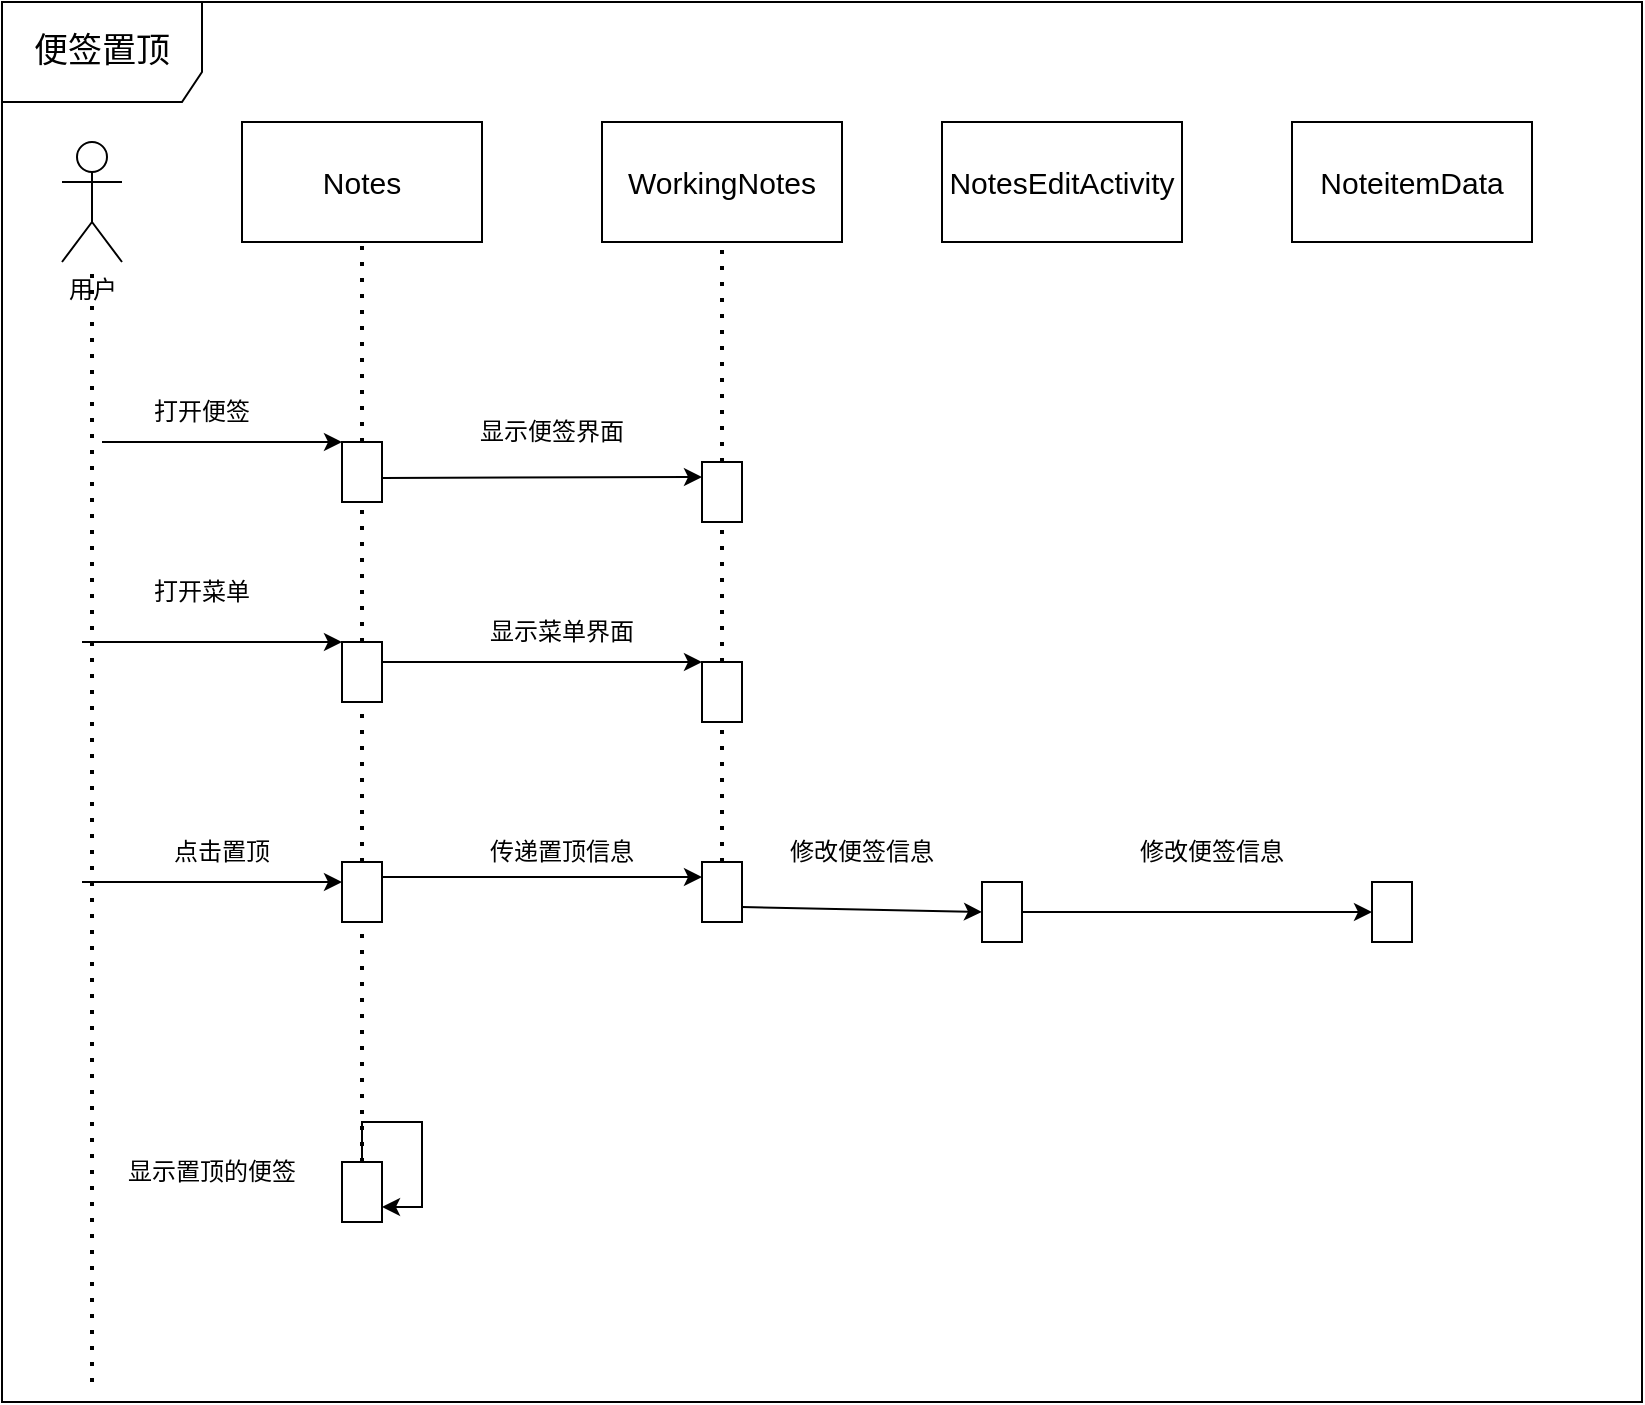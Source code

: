 <mxfile version="22.1.3" type="device">
  <diagram name="Page-1" id="c4acf3e9-155e-7222-9cf6-157b1a14988f">
    <mxGraphModel dx="1510" dy="358" grid="1" gridSize="10" guides="1" tooltips="1" connect="1" arrows="1" fold="1" page="1" pageScale="1" pageWidth="850" pageHeight="1100" background="none" math="0" shadow="0">
      <root>
        <mxCell id="0" />
        <mxCell id="1" parent="0" />
        <mxCell id="17acba5748e5396b-1" value="&lt;font style=&quot;font-size: 17px;&quot;&gt;便签置顶&lt;/font&gt;" style="shape=umlFrame;whiteSpace=wrap;html=1;rounded=0;shadow=0;comic=0;labelBackgroundColor=none;strokeWidth=1;fontFamily=Verdana;fontSize=10;align=center;width=100;height=50;" parent="1" vertex="1">
          <mxGeometry x="-280" width="820" height="700" as="geometry" />
        </mxCell>
        <mxCell id="UoaARUUzv_gaAZ8Lk_7F-1" value="&lt;font style=&quot;font-size: 15px;&quot;&gt;Notes&lt;/font&gt;" style="rounded=0;whiteSpace=wrap;html=1;" parent="1" vertex="1">
          <mxGeometry x="-160" y="60" width="120" height="60" as="geometry" />
        </mxCell>
        <mxCell id="UoaARUUzv_gaAZ8Lk_7F-2" value="&lt;font style=&quot;font-size: 15px;&quot;&gt;WorkingNotes&lt;/font&gt;" style="rounded=0;whiteSpace=wrap;html=1;" parent="1" vertex="1">
          <mxGeometry x="20" y="60" width="120" height="60" as="geometry" />
        </mxCell>
        <mxCell id="UoaARUUzv_gaAZ8Lk_7F-3" value="&lt;font style=&quot;font-size: 15px;&quot;&gt;NotesEditActivity&lt;/font&gt;" style="rounded=0;whiteSpace=wrap;html=1;" parent="1" vertex="1">
          <mxGeometry x="190" y="60" width="120" height="60" as="geometry" />
        </mxCell>
        <mxCell id="UoaARUUzv_gaAZ8Lk_7F-4" value="&lt;font style=&quot;font-size: 15px;&quot;&gt;NoteitemData&lt;/font&gt;" style="rounded=0;whiteSpace=wrap;html=1;" parent="1" vertex="1">
          <mxGeometry x="365" y="60" width="120" height="60" as="geometry" />
        </mxCell>
        <mxCell id="UoaARUUzv_gaAZ8Lk_7F-5" value="用户" style="shape=umlActor;verticalLabelPosition=bottom;verticalAlign=top;html=1;outlineConnect=0;" parent="1" vertex="1">
          <mxGeometry x="-250" y="70" width="30" height="60" as="geometry" />
        </mxCell>
        <mxCell id="UoaARUUzv_gaAZ8Lk_7F-12" value="" style="rounded=0;whiteSpace=wrap;html=1;" parent="1" vertex="1">
          <mxGeometry x="-110" y="220" width="20" height="30" as="geometry" />
        </mxCell>
        <mxCell id="UoaARUUzv_gaAZ8Lk_7F-13" value="" style="rounded=0;whiteSpace=wrap;html=1;" parent="1" vertex="1">
          <mxGeometry x="70" y="330" width="20" height="30" as="geometry" />
        </mxCell>
        <mxCell id="UoaARUUzv_gaAZ8Lk_7F-15" value="" style="rounded=0;whiteSpace=wrap;html=1;" parent="1" vertex="1">
          <mxGeometry x="210" y="440" width="20" height="30" as="geometry" />
        </mxCell>
        <mxCell id="UoaARUUzv_gaAZ8Lk_7F-16" value="" style="rounded=0;whiteSpace=wrap;html=1;" parent="1" vertex="1">
          <mxGeometry x="-110" y="430" width="20" height="30" as="geometry" />
        </mxCell>
        <mxCell id="UoaARUUzv_gaAZ8Lk_7F-17" value="" style="rounded=0;whiteSpace=wrap;html=1;" parent="1" vertex="1">
          <mxGeometry x="405" y="440" width="20" height="30" as="geometry" />
        </mxCell>
        <mxCell id="UoaARUUzv_gaAZ8Lk_7F-21" value="" style="rounded=0;whiteSpace=wrap;html=1;" parent="1" vertex="1">
          <mxGeometry x="-110" y="320" width="20" height="30" as="geometry" />
        </mxCell>
        <mxCell id="UoaARUUzv_gaAZ8Lk_7F-22" value="" style="rounded=0;whiteSpace=wrap;html=1;" parent="1" vertex="1">
          <mxGeometry x="70" y="430" width="20" height="30" as="geometry" />
        </mxCell>
        <mxCell id="UoaARUUzv_gaAZ8Lk_7F-23" value="" style="rounded=0;whiteSpace=wrap;html=1;" parent="1" vertex="1">
          <mxGeometry x="70" y="230" width="20" height="30" as="geometry" />
        </mxCell>
        <mxCell id="UoaARUUzv_gaAZ8Lk_7F-24" value="" style="endArrow=none;dashed=1;html=1;dashPattern=1 3;strokeWidth=2;rounded=0;entryX=0.5;entryY=1;entryDx=0;entryDy=0;exitX=0.5;exitY=0;exitDx=0;exitDy=0;" parent="1" source="UoaARUUzv_gaAZ8Lk_7F-12" target="UoaARUUzv_gaAZ8Lk_7F-1" edge="1">
          <mxGeometry width="50" height="50" relative="1" as="geometry">
            <mxPoint x="110" y="360" as="sourcePoint" />
            <mxPoint x="160" y="310" as="targetPoint" />
          </mxGeometry>
        </mxCell>
        <mxCell id="UoaARUUzv_gaAZ8Lk_7F-25" value="" style="endArrow=none;dashed=1;html=1;dashPattern=1 3;strokeWidth=2;rounded=0;" parent="1" target="UoaARUUzv_gaAZ8Lk_7F-5" edge="1">
          <mxGeometry width="50" height="50" relative="1" as="geometry">
            <mxPoint x="-235" y="690" as="sourcePoint" />
            <mxPoint x="150" y="320" as="targetPoint" />
          </mxGeometry>
        </mxCell>
        <mxCell id="UoaARUUzv_gaAZ8Lk_7F-26" value="" style="endArrow=classic;html=1;rounded=0;" parent="1" edge="1">
          <mxGeometry width="50" height="50" relative="1" as="geometry">
            <mxPoint x="-230" y="220" as="sourcePoint" />
            <mxPoint x="-110" y="220" as="targetPoint" />
          </mxGeometry>
        </mxCell>
        <mxCell id="UoaARUUzv_gaAZ8Lk_7F-27" value="打开便签" style="text;html=1;strokeColor=none;fillColor=none;align=center;verticalAlign=middle;whiteSpace=wrap;rounded=0;" parent="1" vertex="1">
          <mxGeometry x="-210" y="190" width="60" height="30" as="geometry" />
        </mxCell>
        <mxCell id="UoaARUUzv_gaAZ8Lk_7F-29" value="" style="endArrow=classic;html=1;rounded=0;" parent="1" edge="1">
          <mxGeometry width="50" height="50" relative="1" as="geometry">
            <mxPoint x="-240" y="320" as="sourcePoint" />
            <mxPoint x="-110" y="320" as="targetPoint" />
          </mxGeometry>
        </mxCell>
        <mxCell id="UoaARUUzv_gaAZ8Lk_7F-30" value="打开菜单" style="text;html=1;strokeColor=none;fillColor=none;align=center;verticalAlign=middle;whiteSpace=wrap;rounded=0;" parent="1" vertex="1">
          <mxGeometry x="-210" y="280" width="60" height="30" as="geometry" />
        </mxCell>
        <mxCell id="UoaARUUzv_gaAZ8Lk_7F-31" value="" style="endArrow=classic;html=1;rounded=0;" parent="1" edge="1">
          <mxGeometry width="50" height="50" relative="1" as="geometry">
            <mxPoint x="-240" y="440" as="sourcePoint" />
            <mxPoint x="-110" y="440" as="targetPoint" />
          </mxGeometry>
        </mxCell>
        <mxCell id="UoaARUUzv_gaAZ8Lk_7F-32" value="点击置顶" style="text;html=1;strokeColor=none;fillColor=none;align=center;verticalAlign=middle;whiteSpace=wrap;rounded=0;" parent="1" vertex="1">
          <mxGeometry x="-200" y="410" width="60" height="30" as="geometry" />
        </mxCell>
        <mxCell id="UoaARUUzv_gaAZ8Lk_7F-33" value="" style="endArrow=classic;html=1;rounded=0;entryX=0;entryY=0.25;entryDx=0;entryDy=0;" parent="1" target="UoaARUUzv_gaAZ8Lk_7F-23" edge="1">
          <mxGeometry width="50" height="50" relative="1" as="geometry">
            <mxPoint x="-90" y="238" as="sourcePoint" />
            <mxPoint x="150" y="320" as="targetPoint" />
          </mxGeometry>
        </mxCell>
        <mxCell id="UoaARUUzv_gaAZ8Lk_7F-34" value="显示便签界面" style="text;html=1;strokeColor=none;fillColor=none;align=center;verticalAlign=middle;whiteSpace=wrap;rounded=0;" parent="1" vertex="1">
          <mxGeometry x="-50" y="200" width="90" height="30" as="geometry" />
        </mxCell>
        <mxCell id="UoaARUUzv_gaAZ8Lk_7F-35" value="" style="endArrow=classic;html=1;rounded=0;entryX=0;entryY=0;entryDx=0;entryDy=0;" parent="1" target="UoaARUUzv_gaAZ8Lk_7F-13" edge="1">
          <mxGeometry width="50" height="50" relative="1" as="geometry">
            <mxPoint x="-90" y="330" as="sourcePoint" />
            <mxPoint x="150" y="320" as="targetPoint" />
          </mxGeometry>
        </mxCell>
        <mxCell id="UoaARUUzv_gaAZ8Lk_7F-36" value="显示菜单界面" style="text;html=1;strokeColor=none;fillColor=none;align=center;verticalAlign=middle;whiteSpace=wrap;rounded=0;" parent="1" vertex="1">
          <mxGeometry x="-40" y="300" width="80" height="30" as="geometry" />
        </mxCell>
        <mxCell id="UoaARUUzv_gaAZ8Lk_7F-37" value="" style="endArrow=classic;html=1;rounded=0;exitX=1;exitY=0.25;exitDx=0;exitDy=0;entryX=0;entryY=0.25;entryDx=0;entryDy=0;" parent="1" source="UoaARUUzv_gaAZ8Lk_7F-16" target="UoaARUUzv_gaAZ8Lk_7F-22" edge="1">
          <mxGeometry width="50" height="50" relative="1" as="geometry">
            <mxPoint x="100" y="370" as="sourcePoint" />
            <mxPoint x="150" y="320" as="targetPoint" />
          </mxGeometry>
        </mxCell>
        <mxCell id="UoaARUUzv_gaAZ8Lk_7F-39" value="传递置顶信息" style="text;html=1;strokeColor=none;fillColor=none;align=center;verticalAlign=middle;whiteSpace=wrap;rounded=0;" parent="1" vertex="1">
          <mxGeometry x="-40" y="410" width="80" height="30" as="geometry" />
        </mxCell>
        <mxCell id="UoaARUUzv_gaAZ8Lk_7F-41" value="" style="endArrow=classic;html=1;rounded=0;entryX=0;entryY=0.5;entryDx=0;entryDy=0;exitX=1;exitY=0.75;exitDx=0;exitDy=0;" parent="1" source="UoaARUUzv_gaAZ8Lk_7F-22" target="UoaARUUzv_gaAZ8Lk_7F-15" edge="1">
          <mxGeometry width="50" height="50" relative="1" as="geometry">
            <mxPoint x="100" y="455" as="sourcePoint" />
            <mxPoint x="150" y="320" as="targetPoint" />
          </mxGeometry>
        </mxCell>
        <mxCell id="UoaARUUzv_gaAZ8Lk_7F-42" value="修改便签信息" style="text;html=1;strokeColor=none;fillColor=none;align=center;verticalAlign=middle;whiteSpace=wrap;rounded=0;" parent="1" vertex="1">
          <mxGeometry x="110" y="410" width="80" height="30" as="geometry" />
        </mxCell>
        <mxCell id="UoaARUUzv_gaAZ8Lk_7F-43" value="" style="endArrow=classic;html=1;rounded=0;exitX=1;exitY=0.5;exitDx=0;exitDy=0;entryX=0;entryY=0.5;entryDx=0;entryDy=0;" parent="1" source="UoaARUUzv_gaAZ8Lk_7F-15" target="UoaARUUzv_gaAZ8Lk_7F-17" edge="1">
          <mxGeometry width="50" height="50" relative="1" as="geometry">
            <mxPoint x="100" y="370" as="sourcePoint" />
            <mxPoint x="150" y="320" as="targetPoint" />
          </mxGeometry>
        </mxCell>
        <mxCell id="UoaARUUzv_gaAZ8Lk_7F-44" value="修改便签信息" style="text;html=1;strokeColor=none;fillColor=none;align=center;verticalAlign=middle;whiteSpace=wrap;rounded=0;" parent="1" vertex="1">
          <mxGeometry x="285" y="410" width="80" height="30" as="geometry" />
        </mxCell>
        <mxCell id="UoaARUUzv_gaAZ8Lk_7F-45" value="" style="endArrow=none;dashed=1;html=1;dashPattern=1 3;strokeWidth=2;rounded=0;entryX=0.5;entryY=1;entryDx=0;entryDy=0;exitX=0.5;exitY=0;exitDx=0;exitDy=0;" parent="1" source="UoaARUUzv_gaAZ8Lk_7F-21" target="UoaARUUzv_gaAZ8Lk_7F-12" edge="1">
          <mxGeometry width="50" height="50" relative="1" as="geometry">
            <mxPoint x="100" y="370" as="sourcePoint" />
            <mxPoint x="150" y="320" as="targetPoint" />
          </mxGeometry>
        </mxCell>
        <mxCell id="UoaARUUzv_gaAZ8Lk_7F-46" value="" style="endArrow=none;dashed=1;html=1;dashPattern=1 3;strokeWidth=2;rounded=0;entryX=0.5;entryY=1;entryDx=0;entryDy=0;exitX=0.5;exitY=0;exitDx=0;exitDy=0;" parent="1" source="UoaARUUzv_gaAZ8Lk_7F-16" target="UoaARUUzv_gaAZ8Lk_7F-21" edge="1">
          <mxGeometry width="50" height="50" relative="1" as="geometry">
            <mxPoint x="100" y="370" as="sourcePoint" />
            <mxPoint x="150" y="320" as="targetPoint" />
          </mxGeometry>
        </mxCell>
        <mxCell id="UoaARUUzv_gaAZ8Lk_7F-47" value="" style="endArrow=none;dashed=1;html=1;dashPattern=1 3;strokeWidth=2;rounded=0;entryX=0.5;entryY=1;entryDx=0;entryDy=0;exitX=0.5;exitY=0;exitDx=0;exitDy=0;" parent="1" source="UoaARUUzv_gaAZ8Lk_7F-23" target="UoaARUUzv_gaAZ8Lk_7F-2" edge="1">
          <mxGeometry width="50" height="50" relative="1" as="geometry">
            <mxPoint x="100" y="370" as="sourcePoint" />
            <mxPoint x="150" y="320" as="targetPoint" />
          </mxGeometry>
        </mxCell>
        <mxCell id="UoaARUUzv_gaAZ8Lk_7F-48" value="" style="endArrow=none;dashed=1;html=1;dashPattern=1 3;strokeWidth=2;rounded=0;entryX=0.5;entryY=1;entryDx=0;entryDy=0;exitX=0.5;exitY=0;exitDx=0;exitDy=0;" parent="1" source="UoaARUUzv_gaAZ8Lk_7F-13" target="UoaARUUzv_gaAZ8Lk_7F-23" edge="1">
          <mxGeometry width="50" height="50" relative="1" as="geometry">
            <mxPoint x="100" y="370" as="sourcePoint" />
            <mxPoint x="150" y="320" as="targetPoint" />
          </mxGeometry>
        </mxCell>
        <mxCell id="UoaARUUzv_gaAZ8Lk_7F-49" value="" style="endArrow=none;dashed=1;html=1;dashPattern=1 3;strokeWidth=2;rounded=0;entryX=0.5;entryY=1;entryDx=0;entryDy=0;exitX=0.5;exitY=0;exitDx=0;exitDy=0;" parent="1" source="UoaARUUzv_gaAZ8Lk_7F-22" target="UoaARUUzv_gaAZ8Lk_7F-13" edge="1">
          <mxGeometry width="50" height="50" relative="1" as="geometry">
            <mxPoint x="100" y="370" as="sourcePoint" />
            <mxPoint x="150" y="320" as="targetPoint" />
          </mxGeometry>
        </mxCell>
        <mxCell id="UoaARUUzv_gaAZ8Lk_7F-50" value="" style="endArrow=none;dashed=1;html=1;dashPattern=1 3;strokeWidth=2;rounded=0;entryX=0.5;entryY=1;entryDx=0;entryDy=0;exitX=0.5;exitY=0;exitDx=0;exitDy=0;" parent="1" source="UoaARUUzv_gaAZ8Lk_7F-51" target="UoaARUUzv_gaAZ8Lk_7F-16" edge="1">
          <mxGeometry width="50" height="50" relative="1" as="geometry">
            <mxPoint x="100" y="460" as="sourcePoint" />
            <mxPoint x="150" y="410" as="targetPoint" />
          </mxGeometry>
        </mxCell>
        <mxCell id="UoaARUUzv_gaAZ8Lk_7F-51" value="" style="rounded=0;whiteSpace=wrap;html=1;" parent="1" vertex="1">
          <mxGeometry x="-110" y="580" width="20" height="30" as="geometry" />
        </mxCell>
        <mxCell id="UoaARUUzv_gaAZ8Lk_7F-52" style="edgeStyle=orthogonalEdgeStyle;rounded=0;orthogonalLoop=1;jettySize=auto;html=1;entryX=1;entryY=0.75;entryDx=0;entryDy=0;" parent="1" source="UoaARUUzv_gaAZ8Lk_7F-51" target="UoaARUUzv_gaAZ8Lk_7F-51" edge="1">
          <mxGeometry relative="1" as="geometry" />
        </mxCell>
        <mxCell id="UoaARUUzv_gaAZ8Lk_7F-53" value="显示置顶的便签" style="text;html=1;strokeColor=none;fillColor=none;align=center;verticalAlign=middle;whiteSpace=wrap;rounded=0;" parent="1" vertex="1">
          <mxGeometry x="-220" y="570" width="90" height="30" as="geometry" />
        </mxCell>
      </root>
    </mxGraphModel>
  </diagram>
</mxfile>
